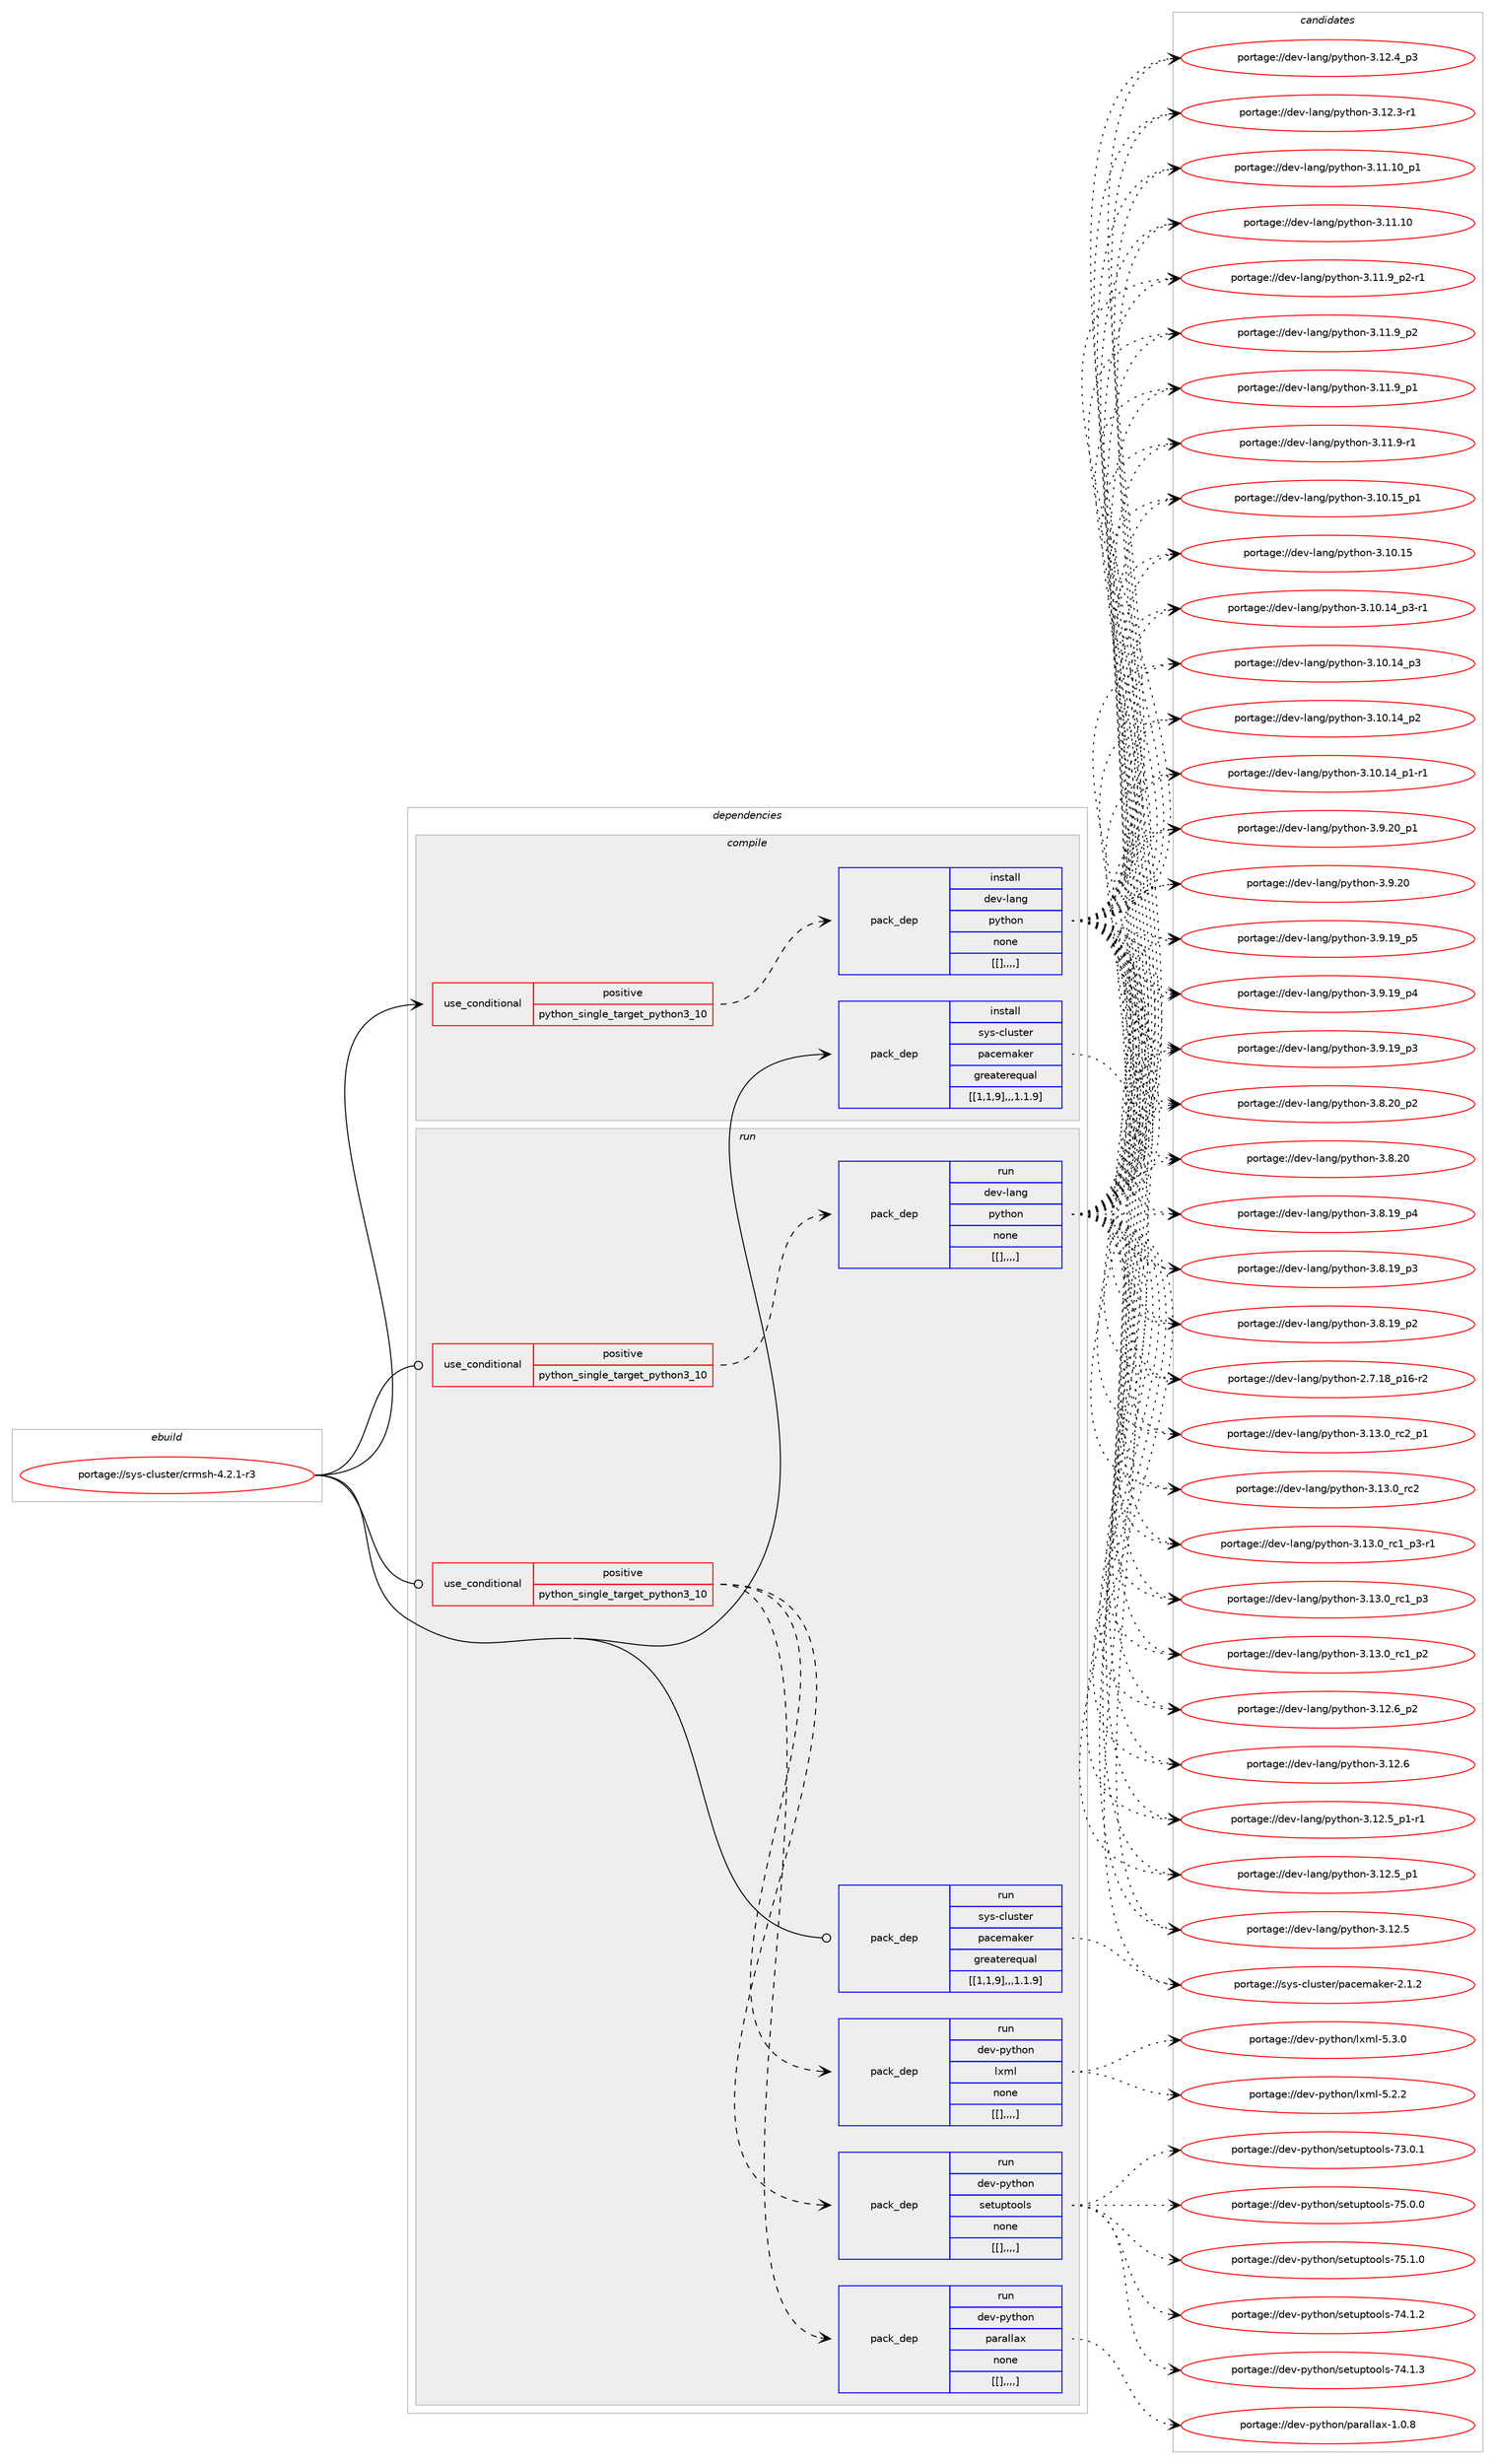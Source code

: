 digraph prolog {

# *************
# Graph options
# *************

newrank=true;
concentrate=true;
compound=true;
graph [rankdir=LR,fontname=Helvetica,fontsize=10,ranksep=1.5];#, ranksep=2.5, nodesep=0.2];
edge  [arrowhead=vee];
node  [fontname=Helvetica,fontsize=10];

# **********
# The ebuild
# **********

subgraph cluster_leftcol {
color=gray;
label=<<i>ebuild</i>>;
id [label="portage://sys-cluster/crmsh-4.2.1-r3", color=red, width=4, href="../sys-cluster/crmsh-4.2.1-r3.svg"];
}

# ****************
# The dependencies
# ****************

subgraph cluster_midcol {
color=gray;
label=<<i>dependencies</i>>;
subgraph cluster_compile {
fillcolor="#eeeeee";
style=filled;
label=<<i>compile</i>>;
subgraph cond118807 {
dependency442605 [label=<<TABLE BORDER="0" CELLBORDER="1" CELLSPACING="0" CELLPADDING="4"><TR><TD ROWSPAN="3" CELLPADDING="10">use_conditional</TD></TR><TR><TD>positive</TD></TR><TR><TD>python_single_target_python3_10</TD></TR></TABLE>>, shape=none, color=red];
subgraph pack320835 {
dependency442606 [label=<<TABLE BORDER="0" CELLBORDER="1" CELLSPACING="0" CELLPADDING="4" WIDTH="220"><TR><TD ROWSPAN="6" CELLPADDING="30">pack_dep</TD></TR><TR><TD WIDTH="110">install</TD></TR><TR><TD>dev-lang</TD></TR><TR><TD>python</TD></TR><TR><TD>none</TD></TR><TR><TD>[[],,,,]</TD></TR></TABLE>>, shape=none, color=blue];
}
dependency442605:e -> dependency442606:w [weight=20,style="dashed",arrowhead="vee"];
}
id:e -> dependency442605:w [weight=20,style="solid",arrowhead="vee"];
subgraph pack320836 {
dependency442607 [label=<<TABLE BORDER="0" CELLBORDER="1" CELLSPACING="0" CELLPADDING="4" WIDTH="220"><TR><TD ROWSPAN="6" CELLPADDING="30">pack_dep</TD></TR><TR><TD WIDTH="110">install</TD></TR><TR><TD>sys-cluster</TD></TR><TR><TD>pacemaker</TD></TR><TR><TD>greaterequal</TD></TR><TR><TD>[[1,1,9],,,1.1.9]</TD></TR></TABLE>>, shape=none, color=blue];
}
id:e -> dependency442607:w [weight=20,style="solid",arrowhead="vee"];
}
subgraph cluster_compileandrun {
fillcolor="#eeeeee";
style=filled;
label=<<i>compile and run</i>>;
}
subgraph cluster_run {
fillcolor="#eeeeee";
style=filled;
label=<<i>run</i>>;
subgraph cond118808 {
dependency442608 [label=<<TABLE BORDER="0" CELLBORDER="1" CELLSPACING="0" CELLPADDING="4"><TR><TD ROWSPAN="3" CELLPADDING="10">use_conditional</TD></TR><TR><TD>positive</TD></TR><TR><TD>python_single_target_python3_10</TD></TR></TABLE>>, shape=none, color=red];
subgraph pack320837 {
dependency442609 [label=<<TABLE BORDER="0" CELLBORDER="1" CELLSPACING="0" CELLPADDING="4" WIDTH="220"><TR><TD ROWSPAN="6" CELLPADDING="30">pack_dep</TD></TR><TR><TD WIDTH="110">run</TD></TR><TR><TD>dev-lang</TD></TR><TR><TD>python</TD></TR><TR><TD>none</TD></TR><TR><TD>[[],,,,]</TD></TR></TABLE>>, shape=none, color=blue];
}
dependency442608:e -> dependency442609:w [weight=20,style="dashed",arrowhead="vee"];
}
id:e -> dependency442608:w [weight=20,style="solid",arrowhead="odot"];
subgraph cond118809 {
dependency442610 [label=<<TABLE BORDER="0" CELLBORDER="1" CELLSPACING="0" CELLPADDING="4"><TR><TD ROWSPAN="3" CELLPADDING="10">use_conditional</TD></TR><TR><TD>positive</TD></TR><TR><TD>python_single_target_python3_10</TD></TR></TABLE>>, shape=none, color=red];
subgraph pack320838 {
dependency442611 [label=<<TABLE BORDER="0" CELLBORDER="1" CELLSPACING="0" CELLPADDING="4" WIDTH="220"><TR><TD ROWSPAN="6" CELLPADDING="30">pack_dep</TD></TR><TR><TD WIDTH="110">run</TD></TR><TR><TD>dev-python</TD></TR><TR><TD>lxml</TD></TR><TR><TD>none</TD></TR><TR><TD>[[],,,,]</TD></TR></TABLE>>, shape=none, color=blue];
}
dependency442610:e -> dependency442611:w [weight=20,style="dashed",arrowhead="vee"];
subgraph pack320839 {
dependency442612 [label=<<TABLE BORDER="0" CELLBORDER="1" CELLSPACING="0" CELLPADDING="4" WIDTH="220"><TR><TD ROWSPAN="6" CELLPADDING="30">pack_dep</TD></TR><TR><TD WIDTH="110">run</TD></TR><TR><TD>dev-python</TD></TR><TR><TD>parallax</TD></TR><TR><TD>none</TD></TR><TR><TD>[[],,,,]</TD></TR></TABLE>>, shape=none, color=blue];
}
dependency442610:e -> dependency442612:w [weight=20,style="dashed",arrowhead="vee"];
subgraph pack320840 {
dependency442613 [label=<<TABLE BORDER="0" CELLBORDER="1" CELLSPACING="0" CELLPADDING="4" WIDTH="220"><TR><TD ROWSPAN="6" CELLPADDING="30">pack_dep</TD></TR><TR><TD WIDTH="110">run</TD></TR><TR><TD>dev-python</TD></TR><TR><TD>setuptools</TD></TR><TR><TD>none</TD></TR><TR><TD>[[],,,,]</TD></TR></TABLE>>, shape=none, color=blue];
}
dependency442610:e -> dependency442613:w [weight=20,style="dashed",arrowhead="vee"];
}
id:e -> dependency442610:w [weight=20,style="solid",arrowhead="odot"];
subgraph pack320841 {
dependency442614 [label=<<TABLE BORDER="0" CELLBORDER="1" CELLSPACING="0" CELLPADDING="4" WIDTH="220"><TR><TD ROWSPAN="6" CELLPADDING="30">pack_dep</TD></TR><TR><TD WIDTH="110">run</TD></TR><TR><TD>sys-cluster</TD></TR><TR><TD>pacemaker</TD></TR><TR><TD>greaterequal</TD></TR><TR><TD>[[1,1,9],,,1.1.9]</TD></TR></TABLE>>, shape=none, color=blue];
}
id:e -> dependency442614:w [weight=20,style="solid",arrowhead="odot"];
}
}

# **************
# The candidates
# **************

subgraph cluster_choices {
rank=same;
color=gray;
label=<<i>candidates</i>>;

subgraph choice320835 {
color=black;
nodesep=1;
choice100101118451089711010347112121116104111110455146495146489511499509511249 [label="portage://dev-lang/python-3.13.0_rc2_p1", color=red, width=4,href="../dev-lang/python-3.13.0_rc2_p1.svg"];
choice10010111845108971101034711212111610411111045514649514648951149950 [label="portage://dev-lang/python-3.13.0_rc2", color=red, width=4,href="../dev-lang/python-3.13.0_rc2.svg"];
choice1001011184510897110103471121211161041111104551464951464895114994995112514511449 [label="portage://dev-lang/python-3.13.0_rc1_p3-r1", color=red, width=4,href="../dev-lang/python-3.13.0_rc1_p3-r1.svg"];
choice100101118451089711010347112121116104111110455146495146489511499499511251 [label="portage://dev-lang/python-3.13.0_rc1_p3", color=red, width=4,href="../dev-lang/python-3.13.0_rc1_p3.svg"];
choice100101118451089711010347112121116104111110455146495146489511499499511250 [label="portage://dev-lang/python-3.13.0_rc1_p2", color=red, width=4,href="../dev-lang/python-3.13.0_rc1_p2.svg"];
choice100101118451089711010347112121116104111110455146495046549511250 [label="portage://dev-lang/python-3.12.6_p2", color=red, width=4,href="../dev-lang/python-3.12.6_p2.svg"];
choice10010111845108971101034711212111610411111045514649504654 [label="portage://dev-lang/python-3.12.6", color=red, width=4,href="../dev-lang/python-3.12.6.svg"];
choice1001011184510897110103471121211161041111104551464950465395112494511449 [label="portage://dev-lang/python-3.12.5_p1-r1", color=red, width=4,href="../dev-lang/python-3.12.5_p1-r1.svg"];
choice100101118451089711010347112121116104111110455146495046539511249 [label="portage://dev-lang/python-3.12.5_p1", color=red, width=4,href="../dev-lang/python-3.12.5_p1.svg"];
choice10010111845108971101034711212111610411111045514649504653 [label="portage://dev-lang/python-3.12.5", color=red, width=4,href="../dev-lang/python-3.12.5.svg"];
choice100101118451089711010347112121116104111110455146495046529511251 [label="portage://dev-lang/python-3.12.4_p3", color=red, width=4,href="../dev-lang/python-3.12.4_p3.svg"];
choice100101118451089711010347112121116104111110455146495046514511449 [label="portage://dev-lang/python-3.12.3-r1", color=red, width=4,href="../dev-lang/python-3.12.3-r1.svg"];
choice10010111845108971101034711212111610411111045514649494649489511249 [label="portage://dev-lang/python-3.11.10_p1", color=red, width=4,href="../dev-lang/python-3.11.10_p1.svg"];
choice1001011184510897110103471121211161041111104551464949464948 [label="portage://dev-lang/python-3.11.10", color=red, width=4,href="../dev-lang/python-3.11.10.svg"];
choice1001011184510897110103471121211161041111104551464949465795112504511449 [label="portage://dev-lang/python-3.11.9_p2-r1", color=red, width=4,href="../dev-lang/python-3.11.9_p2-r1.svg"];
choice100101118451089711010347112121116104111110455146494946579511250 [label="portage://dev-lang/python-3.11.9_p2", color=red, width=4,href="../dev-lang/python-3.11.9_p2.svg"];
choice100101118451089711010347112121116104111110455146494946579511249 [label="portage://dev-lang/python-3.11.9_p1", color=red, width=4,href="../dev-lang/python-3.11.9_p1.svg"];
choice100101118451089711010347112121116104111110455146494946574511449 [label="portage://dev-lang/python-3.11.9-r1", color=red, width=4,href="../dev-lang/python-3.11.9-r1.svg"];
choice10010111845108971101034711212111610411111045514649484649539511249 [label="portage://dev-lang/python-3.10.15_p1", color=red, width=4,href="../dev-lang/python-3.10.15_p1.svg"];
choice1001011184510897110103471121211161041111104551464948464953 [label="portage://dev-lang/python-3.10.15", color=red, width=4,href="../dev-lang/python-3.10.15.svg"];
choice100101118451089711010347112121116104111110455146494846495295112514511449 [label="portage://dev-lang/python-3.10.14_p3-r1", color=red, width=4,href="../dev-lang/python-3.10.14_p3-r1.svg"];
choice10010111845108971101034711212111610411111045514649484649529511251 [label="portage://dev-lang/python-3.10.14_p3", color=red, width=4,href="../dev-lang/python-3.10.14_p3.svg"];
choice10010111845108971101034711212111610411111045514649484649529511250 [label="portage://dev-lang/python-3.10.14_p2", color=red, width=4,href="../dev-lang/python-3.10.14_p2.svg"];
choice100101118451089711010347112121116104111110455146494846495295112494511449 [label="portage://dev-lang/python-3.10.14_p1-r1", color=red, width=4,href="../dev-lang/python-3.10.14_p1-r1.svg"];
choice100101118451089711010347112121116104111110455146574650489511249 [label="portage://dev-lang/python-3.9.20_p1", color=red, width=4,href="../dev-lang/python-3.9.20_p1.svg"];
choice10010111845108971101034711212111610411111045514657465048 [label="portage://dev-lang/python-3.9.20", color=red, width=4,href="../dev-lang/python-3.9.20.svg"];
choice100101118451089711010347112121116104111110455146574649579511253 [label="portage://dev-lang/python-3.9.19_p5", color=red, width=4,href="../dev-lang/python-3.9.19_p5.svg"];
choice100101118451089711010347112121116104111110455146574649579511252 [label="portage://dev-lang/python-3.9.19_p4", color=red, width=4,href="../dev-lang/python-3.9.19_p4.svg"];
choice100101118451089711010347112121116104111110455146574649579511251 [label="portage://dev-lang/python-3.9.19_p3", color=red, width=4,href="../dev-lang/python-3.9.19_p3.svg"];
choice100101118451089711010347112121116104111110455146564650489511250 [label="portage://dev-lang/python-3.8.20_p2", color=red, width=4,href="../dev-lang/python-3.8.20_p2.svg"];
choice10010111845108971101034711212111610411111045514656465048 [label="portage://dev-lang/python-3.8.20", color=red, width=4,href="../dev-lang/python-3.8.20.svg"];
choice100101118451089711010347112121116104111110455146564649579511252 [label="portage://dev-lang/python-3.8.19_p4", color=red, width=4,href="../dev-lang/python-3.8.19_p4.svg"];
choice100101118451089711010347112121116104111110455146564649579511251 [label="portage://dev-lang/python-3.8.19_p3", color=red, width=4,href="../dev-lang/python-3.8.19_p3.svg"];
choice100101118451089711010347112121116104111110455146564649579511250 [label="portage://dev-lang/python-3.8.19_p2", color=red, width=4,href="../dev-lang/python-3.8.19_p2.svg"];
choice100101118451089711010347112121116104111110455046554649569511249544511450 [label="portage://dev-lang/python-2.7.18_p16-r2", color=red, width=4,href="../dev-lang/python-2.7.18_p16-r2.svg"];
dependency442606:e -> choice100101118451089711010347112121116104111110455146495146489511499509511249:w [style=dotted,weight="100"];
dependency442606:e -> choice10010111845108971101034711212111610411111045514649514648951149950:w [style=dotted,weight="100"];
dependency442606:e -> choice1001011184510897110103471121211161041111104551464951464895114994995112514511449:w [style=dotted,weight="100"];
dependency442606:e -> choice100101118451089711010347112121116104111110455146495146489511499499511251:w [style=dotted,weight="100"];
dependency442606:e -> choice100101118451089711010347112121116104111110455146495146489511499499511250:w [style=dotted,weight="100"];
dependency442606:e -> choice100101118451089711010347112121116104111110455146495046549511250:w [style=dotted,weight="100"];
dependency442606:e -> choice10010111845108971101034711212111610411111045514649504654:w [style=dotted,weight="100"];
dependency442606:e -> choice1001011184510897110103471121211161041111104551464950465395112494511449:w [style=dotted,weight="100"];
dependency442606:e -> choice100101118451089711010347112121116104111110455146495046539511249:w [style=dotted,weight="100"];
dependency442606:e -> choice10010111845108971101034711212111610411111045514649504653:w [style=dotted,weight="100"];
dependency442606:e -> choice100101118451089711010347112121116104111110455146495046529511251:w [style=dotted,weight="100"];
dependency442606:e -> choice100101118451089711010347112121116104111110455146495046514511449:w [style=dotted,weight="100"];
dependency442606:e -> choice10010111845108971101034711212111610411111045514649494649489511249:w [style=dotted,weight="100"];
dependency442606:e -> choice1001011184510897110103471121211161041111104551464949464948:w [style=dotted,weight="100"];
dependency442606:e -> choice1001011184510897110103471121211161041111104551464949465795112504511449:w [style=dotted,weight="100"];
dependency442606:e -> choice100101118451089711010347112121116104111110455146494946579511250:w [style=dotted,weight="100"];
dependency442606:e -> choice100101118451089711010347112121116104111110455146494946579511249:w [style=dotted,weight="100"];
dependency442606:e -> choice100101118451089711010347112121116104111110455146494946574511449:w [style=dotted,weight="100"];
dependency442606:e -> choice10010111845108971101034711212111610411111045514649484649539511249:w [style=dotted,weight="100"];
dependency442606:e -> choice1001011184510897110103471121211161041111104551464948464953:w [style=dotted,weight="100"];
dependency442606:e -> choice100101118451089711010347112121116104111110455146494846495295112514511449:w [style=dotted,weight="100"];
dependency442606:e -> choice10010111845108971101034711212111610411111045514649484649529511251:w [style=dotted,weight="100"];
dependency442606:e -> choice10010111845108971101034711212111610411111045514649484649529511250:w [style=dotted,weight="100"];
dependency442606:e -> choice100101118451089711010347112121116104111110455146494846495295112494511449:w [style=dotted,weight="100"];
dependency442606:e -> choice100101118451089711010347112121116104111110455146574650489511249:w [style=dotted,weight="100"];
dependency442606:e -> choice10010111845108971101034711212111610411111045514657465048:w [style=dotted,weight="100"];
dependency442606:e -> choice100101118451089711010347112121116104111110455146574649579511253:w [style=dotted,weight="100"];
dependency442606:e -> choice100101118451089711010347112121116104111110455146574649579511252:w [style=dotted,weight="100"];
dependency442606:e -> choice100101118451089711010347112121116104111110455146574649579511251:w [style=dotted,weight="100"];
dependency442606:e -> choice100101118451089711010347112121116104111110455146564650489511250:w [style=dotted,weight="100"];
dependency442606:e -> choice10010111845108971101034711212111610411111045514656465048:w [style=dotted,weight="100"];
dependency442606:e -> choice100101118451089711010347112121116104111110455146564649579511252:w [style=dotted,weight="100"];
dependency442606:e -> choice100101118451089711010347112121116104111110455146564649579511251:w [style=dotted,weight="100"];
dependency442606:e -> choice100101118451089711010347112121116104111110455146564649579511250:w [style=dotted,weight="100"];
dependency442606:e -> choice100101118451089711010347112121116104111110455046554649569511249544511450:w [style=dotted,weight="100"];
}
subgraph choice320836 {
color=black;
nodesep=1;
choice115121115459910811711511610111447112979910110997107101114455046494650 [label="portage://sys-cluster/pacemaker-2.1.2", color=red, width=4,href="../sys-cluster/pacemaker-2.1.2.svg"];
dependency442607:e -> choice115121115459910811711511610111447112979910110997107101114455046494650:w [style=dotted,weight="100"];
}
subgraph choice320837 {
color=black;
nodesep=1;
choice100101118451089711010347112121116104111110455146495146489511499509511249 [label="portage://dev-lang/python-3.13.0_rc2_p1", color=red, width=4,href="../dev-lang/python-3.13.0_rc2_p1.svg"];
choice10010111845108971101034711212111610411111045514649514648951149950 [label="portage://dev-lang/python-3.13.0_rc2", color=red, width=4,href="../dev-lang/python-3.13.0_rc2.svg"];
choice1001011184510897110103471121211161041111104551464951464895114994995112514511449 [label="portage://dev-lang/python-3.13.0_rc1_p3-r1", color=red, width=4,href="../dev-lang/python-3.13.0_rc1_p3-r1.svg"];
choice100101118451089711010347112121116104111110455146495146489511499499511251 [label="portage://dev-lang/python-3.13.0_rc1_p3", color=red, width=4,href="../dev-lang/python-3.13.0_rc1_p3.svg"];
choice100101118451089711010347112121116104111110455146495146489511499499511250 [label="portage://dev-lang/python-3.13.0_rc1_p2", color=red, width=4,href="../dev-lang/python-3.13.0_rc1_p2.svg"];
choice100101118451089711010347112121116104111110455146495046549511250 [label="portage://dev-lang/python-3.12.6_p2", color=red, width=4,href="../dev-lang/python-3.12.6_p2.svg"];
choice10010111845108971101034711212111610411111045514649504654 [label="portage://dev-lang/python-3.12.6", color=red, width=4,href="../dev-lang/python-3.12.6.svg"];
choice1001011184510897110103471121211161041111104551464950465395112494511449 [label="portage://dev-lang/python-3.12.5_p1-r1", color=red, width=4,href="../dev-lang/python-3.12.5_p1-r1.svg"];
choice100101118451089711010347112121116104111110455146495046539511249 [label="portage://dev-lang/python-3.12.5_p1", color=red, width=4,href="../dev-lang/python-3.12.5_p1.svg"];
choice10010111845108971101034711212111610411111045514649504653 [label="portage://dev-lang/python-3.12.5", color=red, width=4,href="../dev-lang/python-3.12.5.svg"];
choice100101118451089711010347112121116104111110455146495046529511251 [label="portage://dev-lang/python-3.12.4_p3", color=red, width=4,href="../dev-lang/python-3.12.4_p3.svg"];
choice100101118451089711010347112121116104111110455146495046514511449 [label="portage://dev-lang/python-3.12.3-r1", color=red, width=4,href="../dev-lang/python-3.12.3-r1.svg"];
choice10010111845108971101034711212111610411111045514649494649489511249 [label="portage://dev-lang/python-3.11.10_p1", color=red, width=4,href="../dev-lang/python-3.11.10_p1.svg"];
choice1001011184510897110103471121211161041111104551464949464948 [label="portage://dev-lang/python-3.11.10", color=red, width=4,href="../dev-lang/python-3.11.10.svg"];
choice1001011184510897110103471121211161041111104551464949465795112504511449 [label="portage://dev-lang/python-3.11.9_p2-r1", color=red, width=4,href="../dev-lang/python-3.11.9_p2-r1.svg"];
choice100101118451089711010347112121116104111110455146494946579511250 [label="portage://dev-lang/python-3.11.9_p2", color=red, width=4,href="../dev-lang/python-3.11.9_p2.svg"];
choice100101118451089711010347112121116104111110455146494946579511249 [label="portage://dev-lang/python-3.11.9_p1", color=red, width=4,href="../dev-lang/python-3.11.9_p1.svg"];
choice100101118451089711010347112121116104111110455146494946574511449 [label="portage://dev-lang/python-3.11.9-r1", color=red, width=4,href="../dev-lang/python-3.11.9-r1.svg"];
choice10010111845108971101034711212111610411111045514649484649539511249 [label="portage://dev-lang/python-3.10.15_p1", color=red, width=4,href="../dev-lang/python-3.10.15_p1.svg"];
choice1001011184510897110103471121211161041111104551464948464953 [label="portage://dev-lang/python-3.10.15", color=red, width=4,href="../dev-lang/python-3.10.15.svg"];
choice100101118451089711010347112121116104111110455146494846495295112514511449 [label="portage://dev-lang/python-3.10.14_p3-r1", color=red, width=4,href="../dev-lang/python-3.10.14_p3-r1.svg"];
choice10010111845108971101034711212111610411111045514649484649529511251 [label="portage://dev-lang/python-3.10.14_p3", color=red, width=4,href="../dev-lang/python-3.10.14_p3.svg"];
choice10010111845108971101034711212111610411111045514649484649529511250 [label="portage://dev-lang/python-3.10.14_p2", color=red, width=4,href="../dev-lang/python-3.10.14_p2.svg"];
choice100101118451089711010347112121116104111110455146494846495295112494511449 [label="portage://dev-lang/python-3.10.14_p1-r1", color=red, width=4,href="../dev-lang/python-3.10.14_p1-r1.svg"];
choice100101118451089711010347112121116104111110455146574650489511249 [label="portage://dev-lang/python-3.9.20_p1", color=red, width=4,href="../dev-lang/python-3.9.20_p1.svg"];
choice10010111845108971101034711212111610411111045514657465048 [label="portage://dev-lang/python-3.9.20", color=red, width=4,href="../dev-lang/python-3.9.20.svg"];
choice100101118451089711010347112121116104111110455146574649579511253 [label="portage://dev-lang/python-3.9.19_p5", color=red, width=4,href="../dev-lang/python-3.9.19_p5.svg"];
choice100101118451089711010347112121116104111110455146574649579511252 [label="portage://dev-lang/python-3.9.19_p4", color=red, width=4,href="../dev-lang/python-3.9.19_p4.svg"];
choice100101118451089711010347112121116104111110455146574649579511251 [label="portage://dev-lang/python-3.9.19_p3", color=red, width=4,href="../dev-lang/python-3.9.19_p3.svg"];
choice100101118451089711010347112121116104111110455146564650489511250 [label="portage://dev-lang/python-3.8.20_p2", color=red, width=4,href="../dev-lang/python-3.8.20_p2.svg"];
choice10010111845108971101034711212111610411111045514656465048 [label="portage://dev-lang/python-3.8.20", color=red, width=4,href="../dev-lang/python-3.8.20.svg"];
choice100101118451089711010347112121116104111110455146564649579511252 [label="portage://dev-lang/python-3.8.19_p4", color=red, width=4,href="../dev-lang/python-3.8.19_p4.svg"];
choice100101118451089711010347112121116104111110455146564649579511251 [label="portage://dev-lang/python-3.8.19_p3", color=red, width=4,href="../dev-lang/python-3.8.19_p3.svg"];
choice100101118451089711010347112121116104111110455146564649579511250 [label="portage://dev-lang/python-3.8.19_p2", color=red, width=4,href="../dev-lang/python-3.8.19_p2.svg"];
choice100101118451089711010347112121116104111110455046554649569511249544511450 [label="portage://dev-lang/python-2.7.18_p16-r2", color=red, width=4,href="../dev-lang/python-2.7.18_p16-r2.svg"];
dependency442609:e -> choice100101118451089711010347112121116104111110455146495146489511499509511249:w [style=dotted,weight="100"];
dependency442609:e -> choice10010111845108971101034711212111610411111045514649514648951149950:w [style=dotted,weight="100"];
dependency442609:e -> choice1001011184510897110103471121211161041111104551464951464895114994995112514511449:w [style=dotted,weight="100"];
dependency442609:e -> choice100101118451089711010347112121116104111110455146495146489511499499511251:w [style=dotted,weight="100"];
dependency442609:e -> choice100101118451089711010347112121116104111110455146495146489511499499511250:w [style=dotted,weight="100"];
dependency442609:e -> choice100101118451089711010347112121116104111110455146495046549511250:w [style=dotted,weight="100"];
dependency442609:e -> choice10010111845108971101034711212111610411111045514649504654:w [style=dotted,weight="100"];
dependency442609:e -> choice1001011184510897110103471121211161041111104551464950465395112494511449:w [style=dotted,weight="100"];
dependency442609:e -> choice100101118451089711010347112121116104111110455146495046539511249:w [style=dotted,weight="100"];
dependency442609:e -> choice10010111845108971101034711212111610411111045514649504653:w [style=dotted,weight="100"];
dependency442609:e -> choice100101118451089711010347112121116104111110455146495046529511251:w [style=dotted,weight="100"];
dependency442609:e -> choice100101118451089711010347112121116104111110455146495046514511449:w [style=dotted,weight="100"];
dependency442609:e -> choice10010111845108971101034711212111610411111045514649494649489511249:w [style=dotted,weight="100"];
dependency442609:e -> choice1001011184510897110103471121211161041111104551464949464948:w [style=dotted,weight="100"];
dependency442609:e -> choice1001011184510897110103471121211161041111104551464949465795112504511449:w [style=dotted,weight="100"];
dependency442609:e -> choice100101118451089711010347112121116104111110455146494946579511250:w [style=dotted,weight="100"];
dependency442609:e -> choice100101118451089711010347112121116104111110455146494946579511249:w [style=dotted,weight="100"];
dependency442609:e -> choice100101118451089711010347112121116104111110455146494946574511449:w [style=dotted,weight="100"];
dependency442609:e -> choice10010111845108971101034711212111610411111045514649484649539511249:w [style=dotted,weight="100"];
dependency442609:e -> choice1001011184510897110103471121211161041111104551464948464953:w [style=dotted,weight="100"];
dependency442609:e -> choice100101118451089711010347112121116104111110455146494846495295112514511449:w [style=dotted,weight="100"];
dependency442609:e -> choice10010111845108971101034711212111610411111045514649484649529511251:w [style=dotted,weight="100"];
dependency442609:e -> choice10010111845108971101034711212111610411111045514649484649529511250:w [style=dotted,weight="100"];
dependency442609:e -> choice100101118451089711010347112121116104111110455146494846495295112494511449:w [style=dotted,weight="100"];
dependency442609:e -> choice100101118451089711010347112121116104111110455146574650489511249:w [style=dotted,weight="100"];
dependency442609:e -> choice10010111845108971101034711212111610411111045514657465048:w [style=dotted,weight="100"];
dependency442609:e -> choice100101118451089711010347112121116104111110455146574649579511253:w [style=dotted,weight="100"];
dependency442609:e -> choice100101118451089711010347112121116104111110455146574649579511252:w [style=dotted,weight="100"];
dependency442609:e -> choice100101118451089711010347112121116104111110455146574649579511251:w [style=dotted,weight="100"];
dependency442609:e -> choice100101118451089711010347112121116104111110455146564650489511250:w [style=dotted,weight="100"];
dependency442609:e -> choice10010111845108971101034711212111610411111045514656465048:w [style=dotted,weight="100"];
dependency442609:e -> choice100101118451089711010347112121116104111110455146564649579511252:w [style=dotted,weight="100"];
dependency442609:e -> choice100101118451089711010347112121116104111110455146564649579511251:w [style=dotted,weight="100"];
dependency442609:e -> choice100101118451089711010347112121116104111110455146564649579511250:w [style=dotted,weight="100"];
dependency442609:e -> choice100101118451089711010347112121116104111110455046554649569511249544511450:w [style=dotted,weight="100"];
}
subgraph choice320838 {
color=black;
nodesep=1;
choice1001011184511212111610411111047108120109108455346514648 [label="portage://dev-python/lxml-5.3.0", color=red, width=4,href="../dev-python/lxml-5.3.0.svg"];
choice1001011184511212111610411111047108120109108455346504650 [label="portage://dev-python/lxml-5.2.2", color=red, width=4,href="../dev-python/lxml-5.2.2.svg"];
dependency442611:e -> choice1001011184511212111610411111047108120109108455346514648:w [style=dotted,weight="100"];
dependency442611:e -> choice1001011184511212111610411111047108120109108455346504650:w [style=dotted,weight="100"];
}
subgraph choice320839 {
color=black;
nodesep=1;
choice1001011184511212111610411111047112971149710810897120454946484656 [label="portage://dev-python/parallax-1.0.8", color=red, width=4,href="../dev-python/parallax-1.0.8.svg"];
dependency442612:e -> choice1001011184511212111610411111047112971149710810897120454946484656:w [style=dotted,weight="100"];
}
subgraph choice320840 {
color=black;
nodesep=1;
choice100101118451121211161041111104711510111611711211611111110811545555346494648 [label="portage://dev-python/setuptools-75.1.0", color=red, width=4,href="../dev-python/setuptools-75.1.0.svg"];
choice100101118451121211161041111104711510111611711211611111110811545555346484648 [label="portage://dev-python/setuptools-75.0.0", color=red, width=4,href="../dev-python/setuptools-75.0.0.svg"];
choice100101118451121211161041111104711510111611711211611111110811545555246494651 [label="portage://dev-python/setuptools-74.1.3", color=red, width=4,href="../dev-python/setuptools-74.1.3.svg"];
choice100101118451121211161041111104711510111611711211611111110811545555246494650 [label="portage://dev-python/setuptools-74.1.2", color=red, width=4,href="../dev-python/setuptools-74.1.2.svg"];
choice100101118451121211161041111104711510111611711211611111110811545555146484649 [label="portage://dev-python/setuptools-73.0.1", color=red, width=4,href="../dev-python/setuptools-73.0.1.svg"];
dependency442613:e -> choice100101118451121211161041111104711510111611711211611111110811545555346494648:w [style=dotted,weight="100"];
dependency442613:e -> choice100101118451121211161041111104711510111611711211611111110811545555346484648:w [style=dotted,weight="100"];
dependency442613:e -> choice100101118451121211161041111104711510111611711211611111110811545555246494651:w [style=dotted,weight="100"];
dependency442613:e -> choice100101118451121211161041111104711510111611711211611111110811545555246494650:w [style=dotted,weight="100"];
dependency442613:e -> choice100101118451121211161041111104711510111611711211611111110811545555146484649:w [style=dotted,weight="100"];
}
subgraph choice320841 {
color=black;
nodesep=1;
choice115121115459910811711511610111447112979910110997107101114455046494650 [label="portage://sys-cluster/pacemaker-2.1.2", color=red, width=4,href="../sys-cluster/pacemaker-2.1.2.svg"];
dependency442614:e -> choice115121115459910811711511610111447112979910110997107101114455046494650:w [style=dotted,weight="100"];
}
}

}
